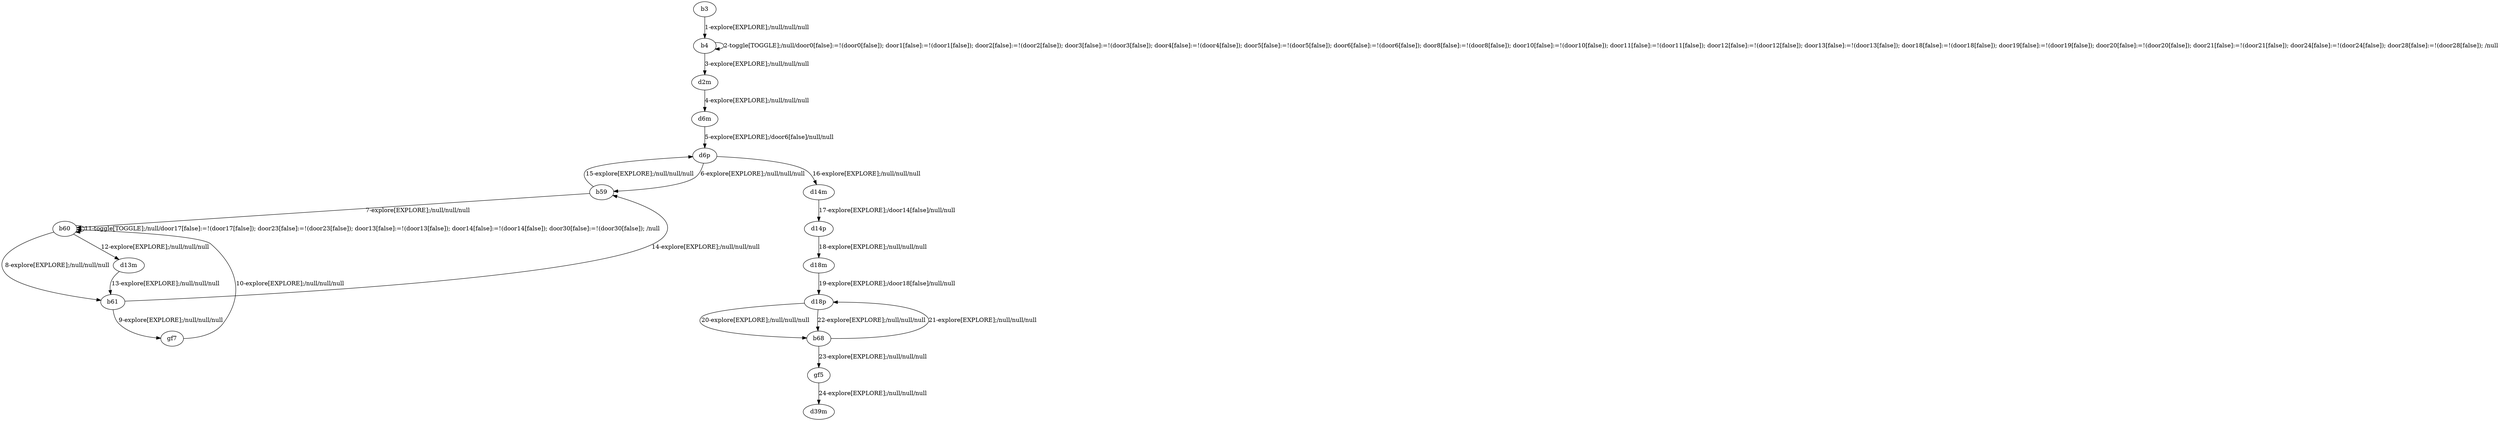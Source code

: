 # Total number of goals covered by this test: 2
# gf5 --> d39m
# b68 --> gf5

digraph g {
"b3" -> "b4" [label = "1-explore[EXPLORE];/null/null/null"];
"b4" -> "b4" [label = "2-toggle[TOGGLE];/null/door0[false]:=!(door0[false]); door1[false]:=!(door1[false]); door2[false]:=!(door2[false]); door3[false]:=!(door3[false]); door4[false]:=!(door4[false]); door5[false]:=!(door5[false]); door6[false]:=!(door6[false]); door8[false]:=!(door8[false]); door10[false]:=!(door10[false]); door11[false]:=!(door11[false]); door12[false]:=!(door12[false]); door13[false]:=!(door13[false]); door18[false]:=!(door18[false]); door19[false]:=!(door19[false]); door20[false]:=!(door20[false]); door21[false]:=!(door21[false]); door24[false]:=!(door24[false]); door28[false]:=!(door28[false]); /null"];
"b4" -> "d2m" [label = "3-explore[EXPLORE];/null/null/null"];
"d2m" -> "d6m" [label = "4-explore[EXPLORE];/null/null/null"];
"d6m" -> "d6p" [label = "5-explore[EXPLORE];/door6[false]/null/null"];
"d6p" -> "b59" [label = "6-explore[EXPLORE];/null/null/null"];
"b59" -> "b60" [label = "7-explore[EXPLORE];/null/null/null"];
"b60" -> "b61" [label = "8-explore[EXPLORE];/null/null/null"];
"b61" -> "gf7" [label = "9-explore[EXPLORE];/null/null/null"];
"gf7" -> "b60" [label = "10-explore[EXPLORE];/null/null/null"];
"b60" -> "b60" [label = "11-toggle[TOGGLE];/null/door17[false]:=!(door17[false]); door23[false]:=!(door23[false]); door13[false]:=!(door13[false]); door14[false]:=!(door14[false]); door30[false]:=!(door30[false]); /null"];
"b60" -> "d13m" [label = "12-explore[EXPLORE];/null/null/null"];
"d13m" -> "b61" [label = "13-explore[EXPLORE];/null/null/null"];
"b61" -> "b59" [label = "14-explore[EXPLORE];/null/null/null"];
"b59" -> "d6p" [label = "15-explore[EXPLORE];/null/null/null"];
"d6p" -> "d14m" [label = "16-explore[EXPLORE];/null/null/null"];
"d14m" -> "d14p" [label = "17-explore[EXPLORE];/door14[false]/null/null"];
"d14p" -> "d18m" [label = "18-explore[EXPLORE];/null/null/null"];
"d18m" -> "d18p" [label = "19-explore[EXPLORE];/door18[false]/null/null"];
"d18p" -> "b68" [label = "20-explore[EXPLORE];/null/null/null"];
"b68" -> "d18p" [label = "21-explore[EXPLORE];/null/null/null"];
"d18p" -> "b68" [label = "22-explore[EXPLORE];/null/null/null"];
"b68" -> "gf5" [label = "23-explore[EXPLORE];/null/null/null"];
"gf5" -> "d39m" [label = "24-explore[EXPLORE];/null/null/null"];
}